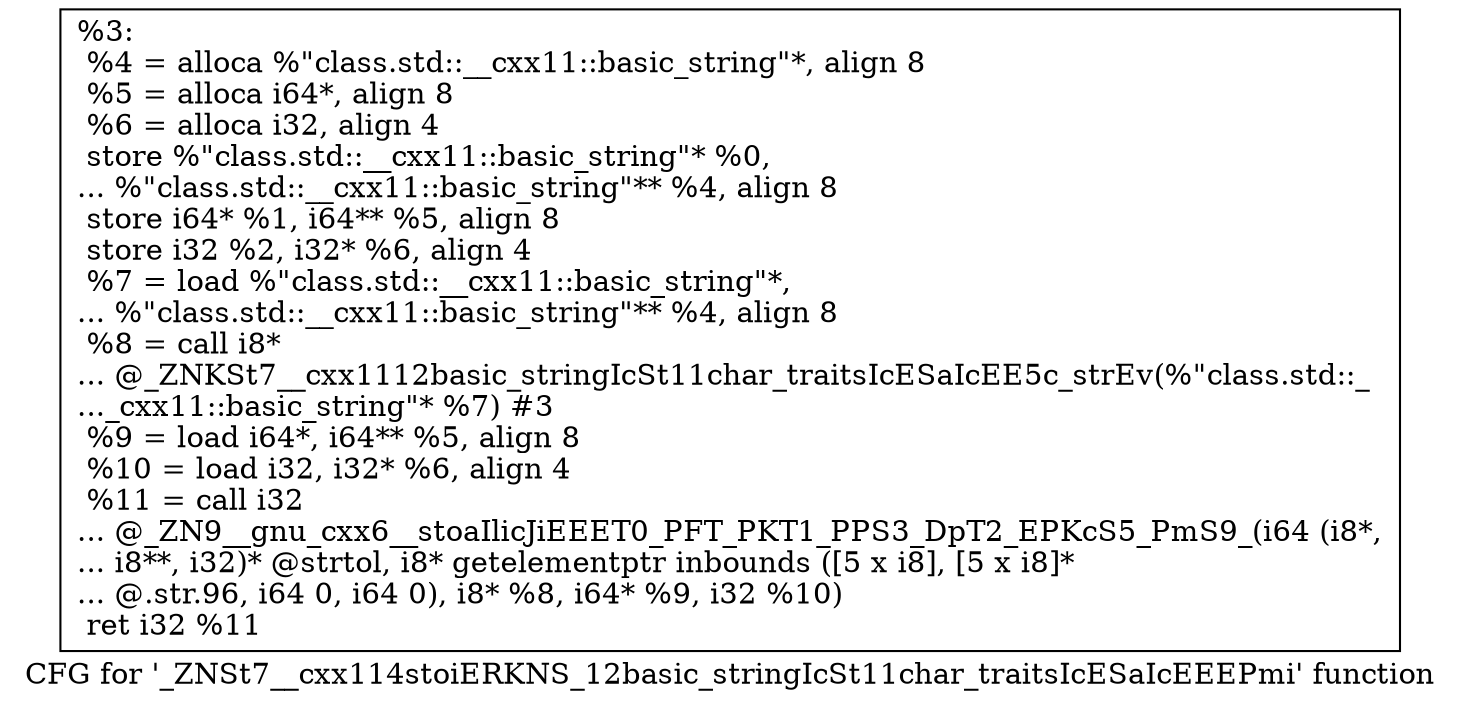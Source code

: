 digraph "CFG for '_ZNSt7__cxx114stoiERKNS_12basic_stringIcSt11char_traitsIcESaIcEEEPmi' function" {
	label="CFG for '_ZNSt7__cxx114stoiERKNS_12basic_stringIcSt11char_traitsIcESaIcEEEPmi' function";

	Node0x20557d0 [shape=record,label="{%3:\l  %4 = alloca %\"class.std::__cxx11::basic_string\"*, align 8\l  %5 = alloca i64*, align 8\l  %6 = alloca i32, align 4\l  store %\"class.std::__cxx11::basic_string\"* %0,\l... %\"class.std::__cxx11::basic_string\"** %4, align 8\l  store i64* %1, i64** %5, align 8\l  store i32 %2, i32* %6, align 4\l  %7 = load %\"class.std::__cxx11::basic_string\"*,\l... %\"class.std::__cxx11::basic_string\"** %4, align 8\l  %8 = call i8*\l... @_ZNKSt7__cxx1112basic_stringIcSt11char_traitsIcESaIcEE5c_strEv(%\"class.std::_\l..._cxx11::basic_string\"* %7) #3\l  %9 = load i64*, i64** %5, align 8\l  %10 = load i32, i32* %6, align 4\l  %11 = call i32\l... @_ZN9__gnu_cxx6__stoaIlicJiEEET0_PFT_PKT1_PPS3_DpT2_EPKcS5_PmS9_(i64 (i8*,\l... i8**, i32)* @strtol, i8* getelementptr inbounds ([5 x i8], [5 x i8]*\l... @.str.96, i64 0, i64 0), i8* %8, i64* %9, i32 %10)\l  ret i32 %11\l}"];
}
